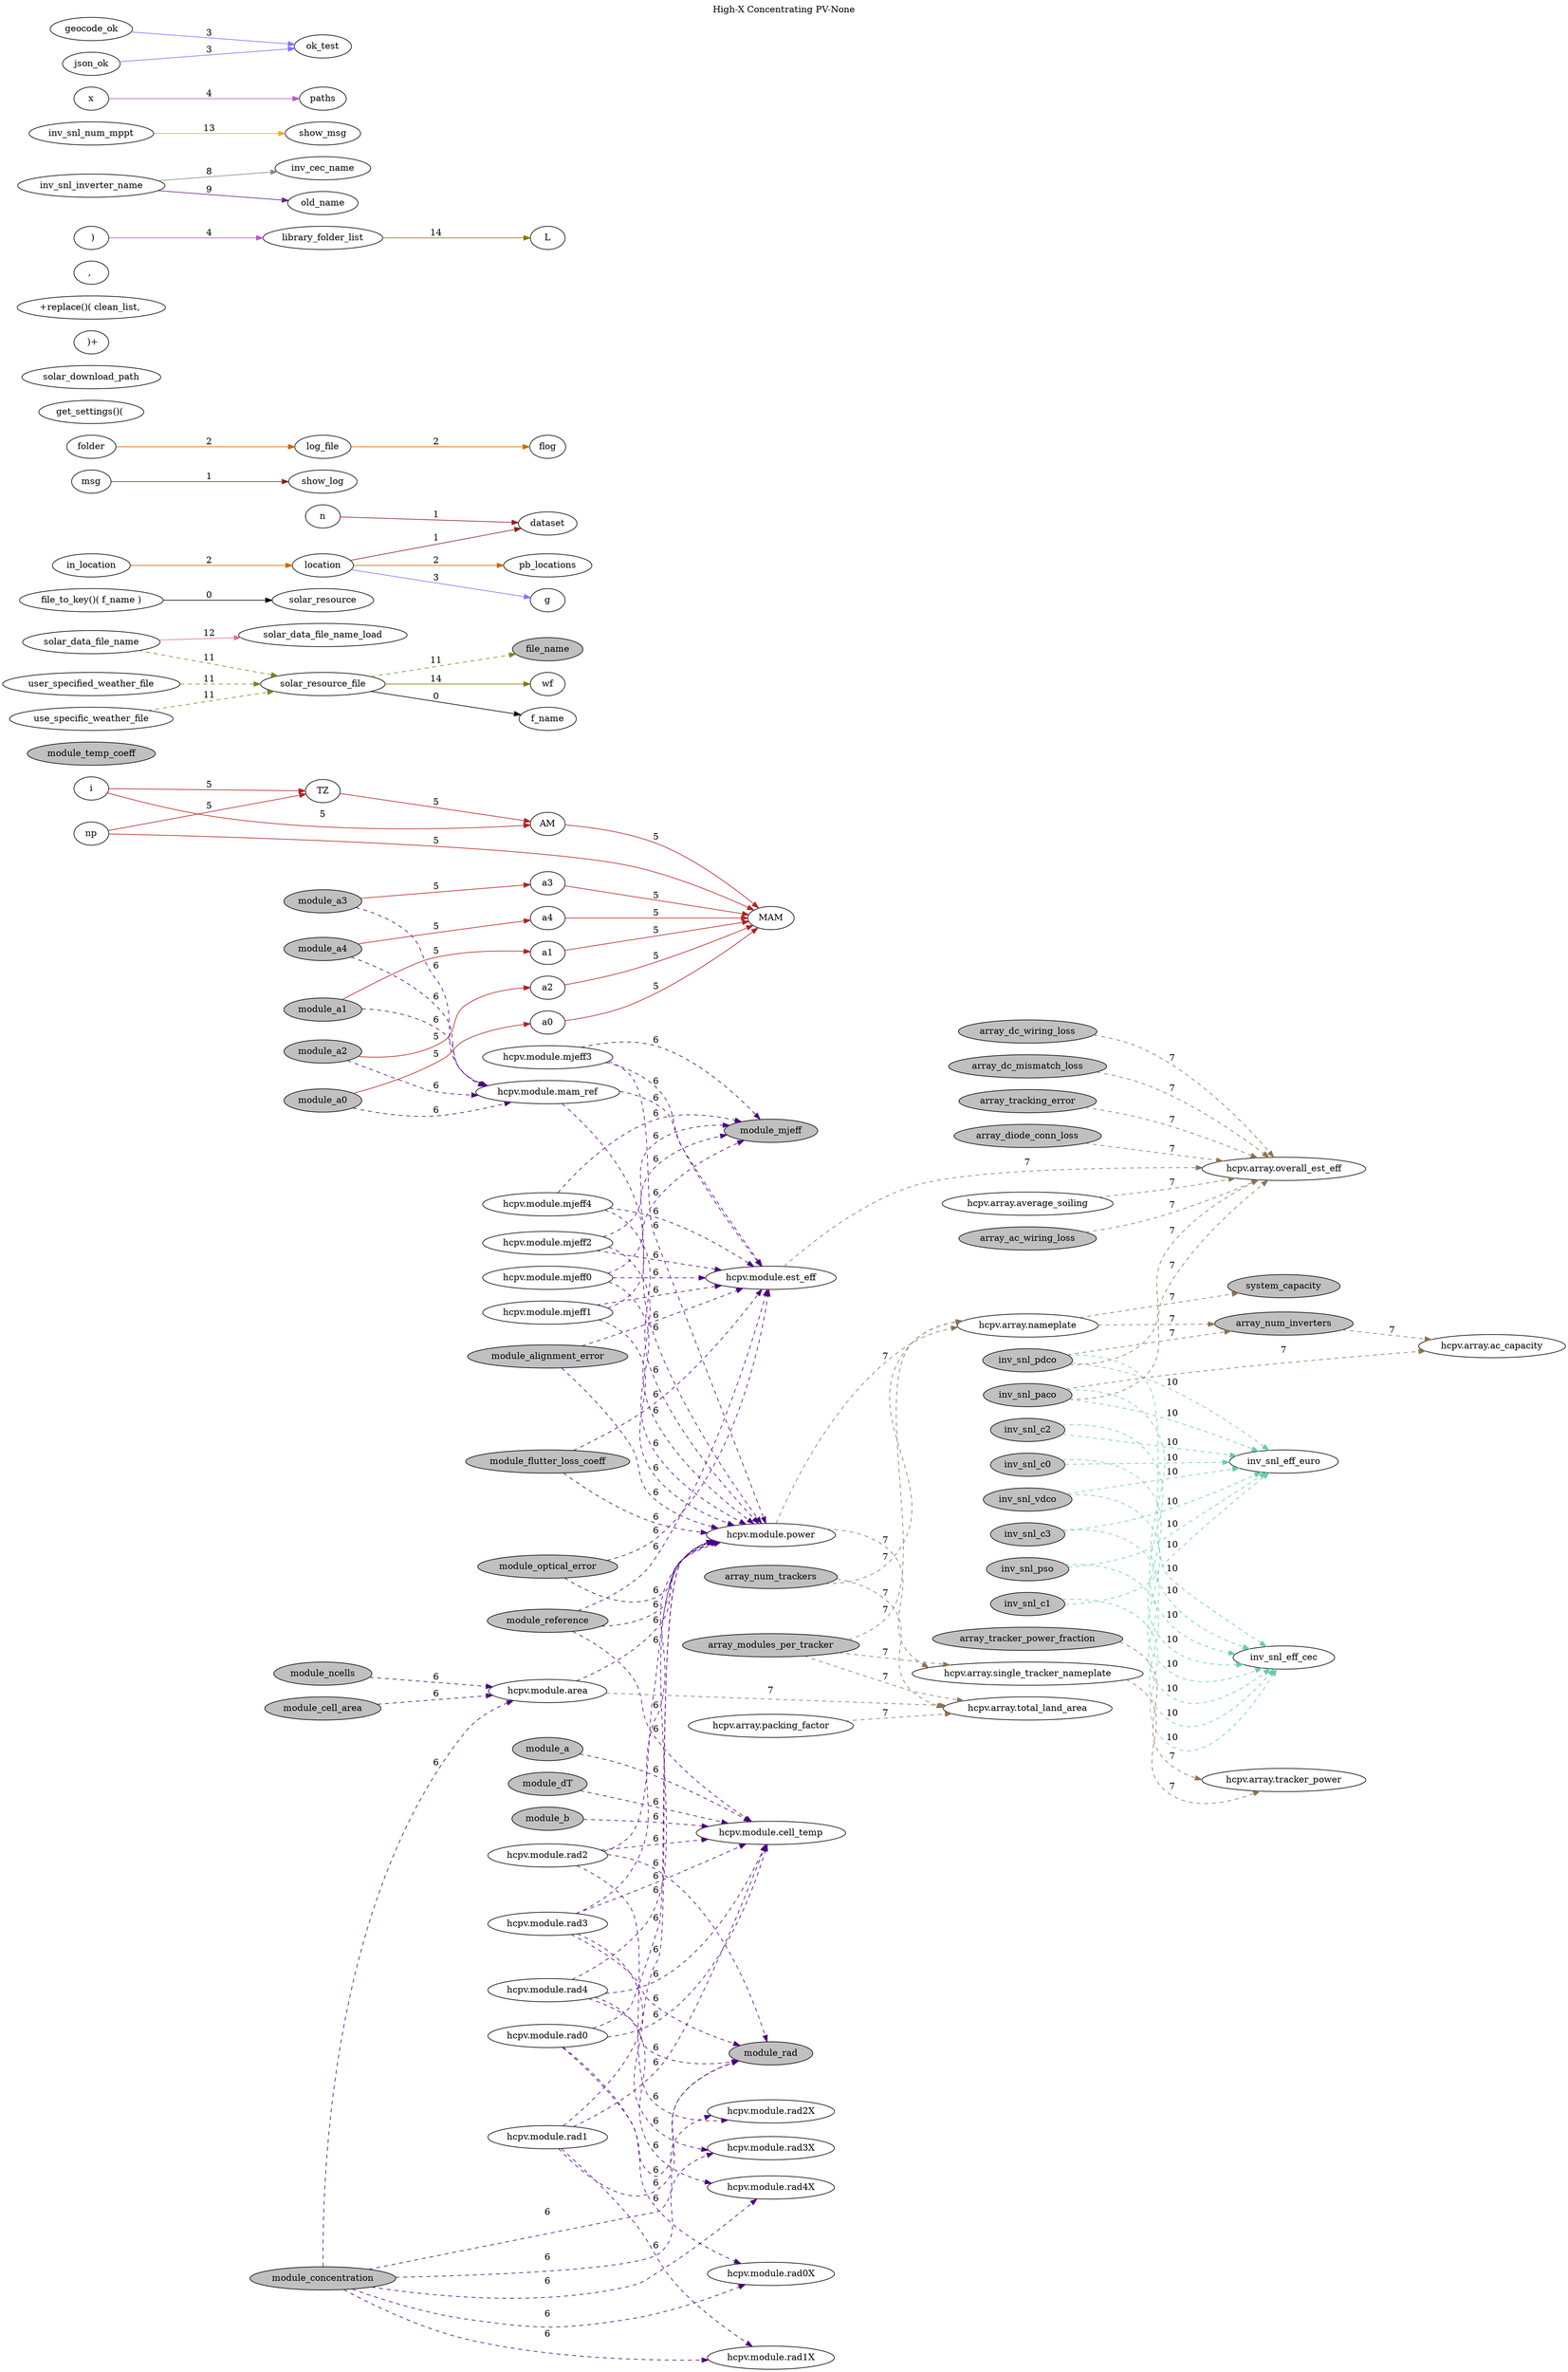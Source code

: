 digraph High_XConcentratingPV_None {
	label ="High-X Concentrating PV-None";
	labelloc=top;
	rankdir=LR;
	ranksep="1";
	"module_a4" [style=filled, fillcolor=grey]
	"module_temp_coeff" [style=filled, fillcolor=grey]
	"array_ac_wiring_loss" [style=filled, fillcolor=grey]
	"inv_snl_vdco" [style=filled, fillcolor=grey]
	"array_dc_wiring_loss" [style=filled, fillcolor=grey]
	"module_ncells" [style=filled, fillcolor=grey]
	"array_tracker_power_fraction" [style=filled, fillcolor=grey]
	"module_rad" [style=filled, fillcolor=grey]
	"module_b" [style=filled, fillcolor=grey]
	"array_dc_mismatch_loss" [style=filled, fillcolor=grey]
	"array_num_inverters" [style=filled, fillcolor=grey]
	"module_a" [style=filled, fillcolor=grey]
	"module_a2" [style=filled, fillcolor=grey]
	"array_num_trackers" [style=filled, fillcolor=grey]
	"module_alignment_error" [style=filled, fillcolor=grey]
	"module_a1" [style=filled, fillcolor=grey]
	"inv_snl_c3" [style=filled, fillcolor=grey]
	"array_tracking_error" [style=filled, fillcolor=grey]
	"array_diode_conn_loss" [style=filled, fillcolor=grey]
	"inv_snl_c0" [style=filled, fillcolor=grey]
	"inv_snl_c2" [style=filled, fillcolor=grey]
	"module_optical_error" [style=filled, fillcolor=grey]
	"module_a0" [style=filled, fillcolor=grey]
	"file_name" [style=filled, fillcolor=grey]
	"module_mjeff" [style=filled, fillcolor=grey]
	"array_modules_per_tracker" [style=filled, fillcolor=grey]
	"inv_snl_pdco" [style=filled, fillcolor=grey]
	"module_dT" [style=filled, fillcolor=grey]
	"module_cell_area" [style=filled, fillcolor=grey]
	"inv_snl_paco" [style=filled, fillcolor=grey]
	"inv_snl_pso" [style=filled, fillcolor=grey]
	"module_concentration" [style=filled, fillcolor=grey]
	"system_capacity" [style=filled, fillcolor=grey]
	"module_flutter_loss_coeff" [style=filled, fillcolor=grey]
	"module_reference" [style=filled, fillcolor=grey]
	"inv_snl_c1" [style=filled, fillcolor=grey]
	"module_a3" [style=filled, fillcolor=grey]

	"file_to_key()( f_name )" -> "solar_resource" [label=0, color = black];
	"n" -> "dataset" [label=1, color = brown4];
	"location" -> "pb_locations" [label=2, color = darkorange3];
	"location" -> "g" [label=3, color = lightslateblue];
	"location" -> "dataset" [label=1, color = brown4];
	"msg" -> "show_log" [label=1, color = brown4];
	"log_file" -> "flog" [label=2, color = darkorange3];
	"get_settings()( "solar_download_path" )+"
"+replace()( clean_list, ";", "
" )" -> "library_folder_list" [label=4, color = mediumorchid];
	"AM" -> "MAM" [label=5, color = firebrick];
	"i" -> "TZ" [label=5, color = firebrick];
	"i" -> "AM" [label=5, color = firebrick];
	"TZ" -> "AM" [label=5, color = firebrick];
	"np" -> "TZ" [label=5, color = firebrick];
	"np" -> "MAM" [label=5, color = firebrick];
	"a4" -> "MAM" [label=5, color = firebrick];
	"a3" -> "MAM" [label=5, color = firebrick];
	"a2" -> "MAM" [label=5, color = firebrick];
	"module_a4" -> "hcpv.module.mam_ref" [label=6, style=dashed, color = indigo];
	"module_a4" -> "a4" [label=5, color = firebrick];
	"hcpv.module.mjeff0" -> "module_mjeff" [label=6, style=dashed, color = indigo];
	"hcpv.module.mjeff0" -> "hcpv.module.est_eff" [label=6, style=dashed, color = indigo];
	"hcpv.module.mjeff0" -> "hcpv.module.power" [label=6, style=dashed, color = indigo];
	"array_ac_wiring_loss" -> "hcpv.array.overall_est_eff" [label=7, style=dashed, color = burlywood4];
	"hcpv.array.single_tracker_nameplate" -> "hcpv.array.tracker_power" [label=7, style=dashed, color = burlywood4];
	"hcpv.module.mjeff3" -> "module_mjeff" [label=6, style=dashed, color = indigo];
	"hcpv.module.mjeff3" -> "hcpv.module.est_eff" [label=6, style=dashed, color = indigo];
	"hcpv.module.mjeff3" -> "hcpv.module.power" [label=6, style=dashed, color = indigo];
	"inv_snl_inverter_name" -> "inv_cec_name" [label=8, color = azure4];
	"inv_snl_inverter_name" -> "old_name" [label=9, color = darkorchid4];
	"hcpv.array.average_soiling" -> "hcpv.array.overall_est_eff" [label=7, style=dashed, color = burlywood4];
	"inv_snl_vdco" -> "inv_snl_eff_cec" [label=10, style=dashed, color = aquamarine3];
	"inv_snl_vdco" -> "inv_snl_eff_euro" [label=10, style=dashed, color = aquamarine3];
	"solar_data_file_name" -> "solar_resource_file" [label=11, style=dashed, color = olivedrab];
	"solar_data_file_name" -> "solar_data_file_name_load" [label=12, color = palevioletred];
	"hcpv.module.est_eff" -> "hcpv.array.overall_est_eff" [label=7, style=dashed, color = burlywood4];
	"array_dc_wiring_loss" -> "hcpv.array.overall_est_eff" [label=7, style=dashed, color = burlywood4];
	"module_ncells" -> "hcpv.module.area" [label=6, style=dashed, color = indigo];
	"array_tracker_power_fraction" -> "hcpv.array.tracker_power" [label=7, style=dashed, color = burlywood4];
	"inv_snl_num_mppt" -> "show_msg" [label=13, color = darkgoldenrod2];
	"hcpv.array.nameplate" -> "array_num_inverters" [label=7, style=dashed, color = burlywood4];
	"hcpv.array.nameplate" -> "system_capacity" [label=7, style=dashed, color = burlywood4];
	"folder" -> "log_file" [label=2, color = darkorange3];
	"x" -> "paths" [label=4, color = mediumorchid];
	"module_b" -> "hcpv.module.cell_temp" [label=6, style=dashed, color = indigo];
	"array_dc_mismatch_loss" -> "hcpv.array.overall_est_eff" [label=7, style=dashed, color = burlywood4];
	"hcpv.module.mam_ref" -> "hcpv.module.est_eff" [label=6, style=dashed, color = indigo];
	"hcpv.module.mam_ref" -> "hcpv.module.power" [label=6, style=dashed, color = indigo];
	"array_num_inverters" -> "hcpv.array.ac_capacity" [label=7, style=dashed, color = burlywood4];
	"hcpv.module.mjeff4" -> "module_mjeff" [label=6, style=dashed, color = indigo];
	"hcpv.module.mjeff4" -> "hcpv.module.est_eff" [label=6, style=dashed, color = indigo];
	"hcpv.module.mjeff4" -> "hcpv.module.power" [label=6, style=dashed, color = indigo];
	"module_a" -> "hcpv.module.cell_temp" [label=6, style=dashed, color = indigo];
	"hcpv.module.rad0" -> "module_rad" [label=6, style=dashed, color = indigo];
	"hcpv.module.rad0" -> "hcpv.module.power" [label=6, style=dashed, color = indigo];
	"hcpv.module.rad0" -> "hcpv.module.rad0X" [label=6, style=dashed, color = indigo];
	"hcpv.module.rad0" -> "hcpv.module.cell_temp" [label=6, style=dashed, color = indigo];
	"user_specified_weather_file" -> "solar_resource_file" [label=11, style=dashed, color = olivedrab];
	"module_a2" -> "hcpv.module.mam_ref" [label=6, style=dashed, color = indigo];
	"module_a2" -> "a2" [label=5, color = firebrick];
	"a0" -> "MAM" [label=5, color = firebrick];
	"array_num_trackers" -> "hcpv.array.nameplate" [label=7, style=dashed, color = burlywood4];
	"array_num_trackers" -> "hcpv.array.total_land_area" [label=7, style=dashed, color = burlywood4];
	"module_alignment_error" -> "hcpv.module.est_eff" [label=6, style=dashed, color = indigo];
	"module_alignment_error" -> "hcpv.module.power" [label=6, style=dashed, color = indigo];
	"hcpv.module.rad2" -> "module_rad" [label=6, style=dashed, color = indigo];
	"hcpv.module.rad2" -> "hcpv.module.power" [label=6, style=dashed, color = indigo];
	"hcpv.module.rad2" -> "hcpv.module.rad2X" [label=6, style=dashed, color = indigo];
	"hcpv.module.rad2" -> "hcpv.module.cell_temp" [label=6, style=dashed, color = indigo];
	"in_location" -> "location" [label=2, color = darkorange3];
	"module_a1" -> "hcpv.module.mam_ref" [label=6, style=dashed, color = indigo];
	"module_a1" -> "a1" [label=5, color = firebrick];
	"inv_snl_c3" -> "inv_snl_eff_cec" [label=10, style=dashed, color = aquamarine3];
	"inv_snl_c3" -> "inv_snl_eff_euro" [label=10, style=dashed, color = aquamarine3];
	"array_tracking_error" -> "hcpv.array.overall_est_eff" [label=7, style=dashed, color = burlywood4];
	"hcpv.module.rad4" -> "module_rad" [label=6, style=dashed, color = indigo];
	"hcpv.module.rad4" -> "hcpv.module.power" [label=6, style=dashed, color = indigo];
	"hcpv.module.rad4" -> "hcpv.module.rad4X" [label=6, style=dashed, color = indigo];
	"hcpv.module.rad4" -> "hcpv.module.cell_temp" [label=6, style=dashed, color = indigo];
	"array_diode_conn_loss" -> "hcpv.array.overall_est_eff" [label=7, style=dashed, color = burlywood4];
	"inv_snl_c0" -> "inv_snl_eff_cec" [label=10, style=dashed, color = aquamarine3];
	"inv_snl_c0" -> "inv_snl_eff_euro" [label=10, style=dashed, color = aquamarine3];
	"inv_snl_c2" -> "inv_snl_eff_cec" [label=10, style=dashed, color = aquamarine3];
	"inv_snl_c2" -> "inv_snl_eff_euro" [label=10, style=dashed, color = aquamarine3];
	"module_optical_error" -> "hcpv.module.est_eff" [label=6, style=dashed, color = indigo];
	"module_optical_error" -> "hcpv.module.power" [label=6, style=dashed, color = indigo];
	"a1" -> "MAM" [label=5, color = firebrick];
	"module_a0" -> "hcpv.module.mam_ref" [label=6, style=dashed, color = indigo];
	"module_a0" -> "a0" [label=5, color = firebrick];
	"library_folder_list" -> "L" [label=14, color = gold4];
	"hcpv.module.mjeff1" -> "module_mjeff" [label=6, style=dashed, color = indigo];
	"hcpv.module.mjeff1" -> "hcpv.module.est_eff" [label=6, style=dashed, color = indigo];
	"hcpv.module.mjeff1" -> "hcpv.module.power" [label=6, style=dashed, color = indigo];
	"geocode_ok" -> "ok_test" [label=3, color = lightslateblue];
	"array_modules_per_tracker" -> "hcpv.array.nameplate" [label=7, style=dashed, color = burlywood4];
	"array_modules_per_tracker" -> "hcpv.array.single_tracker_nameplate" [label=7, style=dashed, color = burlywood4];
	"array_modules_per_tracker" -> "hcpv.array.total_land_area" [label=7, style=dashed, color = burlywood4];
	"inv_snl_pdco" -> "inv_snl_eff_cec" [label=10, style=dashed, color = aquamarine3];
	"inv_snl_pdco" -> "inv_snl_eff_euro" [label=10, style=dashed, color = aquamarine3];
	"inv_snl_pdco" -> "array_num_inverters" [label=7, style=dashed, color = burlywood4];
	"inv_snl_pdco" -> "hcpv.array.overall_est_eff" [label=7, style=dashed, color = burlywood4];
	"hcpv.module.area" -> "hcpv.module.power" [label=6, style=dashed, color = indigo];
	"hcpv.module.area" -> "hcpv.array.total_land_area" [label=7, style=dashed, color = burlywood4];
	"hcpv.module.mjeff2" -> "module_mjeff" [label=6, style=dashed, color = indigo];
	"hcpv.module.mjeff2" -> "hcpv.module.est_eff" [label=6, style=dashed, color = indigo];
	"hcpv.module.mjeff2" -> "hcpv.module.power" [label=6, style=dashed, color = indigo];
	"module_dT" -> "hcpv.module.cell_temp" [label=6, style=dashed, color = indigo];
	"module_cell_area" -> "hcpv.module.area" [label=6, style=dashed, color = indigo];
	"hcpv.module.rad3" -> "module_rad" [label=6, style=dashed, color = indigo];
	"hcpv.module.rad3" -> "hcpv.module.power" [label=6, style=dashed, color = indigo];
	"hcpv.module.rad3" -> "hcpv.module.rad3X" [label=6, style=dashed, color = indigo];
	"hcpv.module.rad3" -> "hcpv.module.cell_temp" [label=6, style=dashed, color = indigo];
	"hcpv.module.rad1" -> "hcpv.module.rad1X" [label=6, style=dashed, color = indigo];
	"hcpv.module.rad1" -> "module_rad" [label=6, style=dashed, color = indigo];
	"hcpv.module.rad1" -> "hcpv.module.power" [label=6, style=dashed, color = indigo];
	"hcpv.module.rad1" -> "hcpv.module.cell_temp" [label=6, style=dashed, color = indigo];
	"inv_snl_paco" -> "inv_snl_eff_cec" [label=10, style=dashed, color = aquamarine3];
	"inv_snl_paco" -> "inv_snl_eff_euro" [label=10, style=dashed, color = aquamarine3];
	"inv_snl_paco" -> "hcpv.array.ac_capacity" [label=7, style=dashed, color = burlywood4];
	"inv_snl_paco" -> "hcpv.array.overall_est_eff" [label=7, style=dashed, color = burlywood4];
	"inv_snl_pso" -> "inv_snl_eff_cec" [label=10, style=dashed, color = aquamarine3];
	"inv_snl_pso" -> "inv_snl_eff_euro" [label=10, style=dashed, color = aquamarine3];
	"module_concentration" -> "hcpv.module.rad1X" [label=6, style=dashed, color = indigo];
	"module_concentration" -> "hcpv.module.rad3X" [label=6, style=dashed, color = indigo];
	"module_concentration" -> "hcpv.module.rad4X" [label=6, style=dashed, color = indigo];
	"module_concentration" -> "hcpv.module.rad0X" [label=6, style=dashed, color = indigo];
	"module_concentration" -> "hcpv.module.rad2X" [label=6, style=dashed, color = indigo];
	"module_concentration" -> "hcpv.module.area" [label=6, style=dashed, color = indigo];
	"json_ok" -> "ok_test" [label=3, color = lightslateblue];
	"module_flutter_loss_coeff" -> "hcpv.module.est_eff" [label=6, style=dashed, color = indigo];
	"module_flutter_loss_coeff" -> "hcpv.module.power" [label=6, style=dashed, color = indigo];
	"hcpv.array.packing_factor" -> "hcpv.array.total_land_area" [label=7, style=dashed, color = burlywood4];
	"module_reference" -> "hcpv.module.est_eff" [label=6, style=dashed, color = indigo];
	"module_reference" -> "hcpv.module.power" [label=6, style=dashed, color = indigo];
	"module_reference" -> "hcpv.module.cell_temp" [label=6, style=dashed, color = indigo];
	"inv_snl_c1" -> "inv_snl_eff_cec" [label=10, style=dashed, color = aquamarine3];
	"inv_snl_c1" -> "inv_snl_eff_euro" [label=10, style=dashed, color = aquamarine3];
	"hcpv.module.power" -> "hcpv.array.nameplate" [label=7, style=dashed, color = burlywood4];
	"hcpv.module.power" -> "hcpv.array.single_tracker_nameplate" [label=7, style=dashed, color = burlywood4];
	"solar_resource_file" -> "file_name" [label=11, style=dashed, color = olivedrab];
	"solar_resource_file" -> "wf" [label=14, color = gold4];
	"solar_resource_file" -> "f_name" [label=0, color = black];
	"module_a3" -> "hcpv.module.mam_ref" [label=6, style=dashed, color = indigo];
	"module_a3" -> "a3" [label=5, color = firebrick];
	"use_specific_weather_file" -> "solar_resource_file" [label=11, style=dashed, color = olivedrab];
}